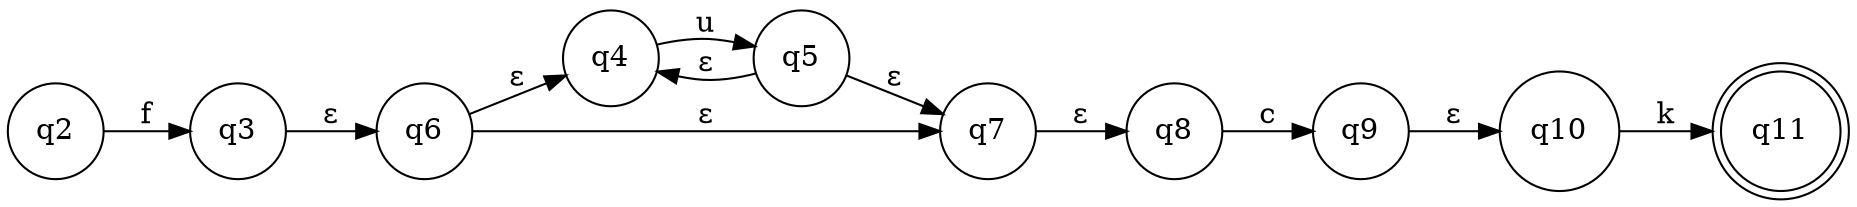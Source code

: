digraph "test.png" {
	graph [rankdir=LR]
	q2 [label=q2 shape=circle]
	q3 [label=q3 shape=circle]
	q4 [label=q4 shape=circle]
	q5 [label=q5 shape=circle]
	q6 [label=q6 shape=circle]
	q7 [label=q7 shape=circle]
	q8 [label=q8 shape=circle]
	q9 [label=q9 shape=circle]
	q10 [label=q10 shape=circle]
	q11 [label=q11 shape=doublecircle]
	q2 -> q3 [label=f]
	q3 -> q6 [label="ε"]
	q4 -> q5 [label=u]
	q5 -> q4 [label="ε"]
	q5 -> q7 [label="ε"]
	q6 -> q4 [label="ε"]
	q6 -> q7 [label="ε"]
	q7 -> q8 [label="ε"]
	q8 -> q9 [label=c]
	q9 -> q10 [label="ε"]
	q10 -> q11 [label=k]
}
